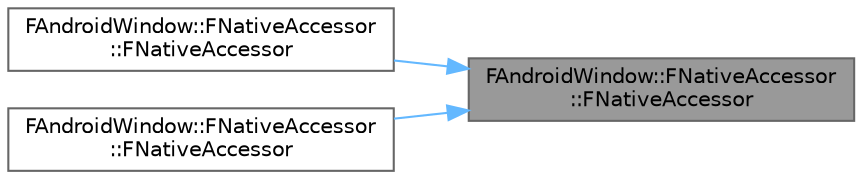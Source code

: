 digraph "FAndroidWindow::FNativeAccessor::FNativeAccessor"
{
 // INTERACTIVE_SVG=YES
 // LATEX_PDF_SIZE
  bgcolor="transparent";
  edge [fontname=Helvetica,fontsize=10,labelfontname=Helvetica,labelfontsize=10];
  node [fontname=Helvetica,fontsize=10,shape=box,height=0.2,width=0.4];
  rankdir="RL";
  Node1 [id="Node000001",label="FAndroidWindow::FNativeAccessor\l::FNativeAccessor",height=0.2,width=0.4,color="gray40", fillcolor="grey60", style="filled", fontcolor="black",tooltip=" "];
  Node1 -> Node2 [id="edge1_Node000001_Node000002",dir="back",color="steelblue1",style="solid",tooltip=" "];
  Node2 [id="Node000002",label="FAndroidWindow::FNativeAccessor\l::FNativeAccessor",height=0.2,width=0.4,color="grey40", fillcolor="white", style="filled",URL="$de/d0f/classFAndroidWindow_1_1FNativeAccessor.html#a8acbcd8f09d1379fa5b1d3a19b485772",tooltip=" "];
  Node1 -> Node3 [id="edge2_Node000001_Node000003",dir="back",color="steelblue1",style="solid",tooltip=" "];
  Node3 [id="Node000003",label="FAndroidWindow::FNativeAccessor\l::FNativeAccessor",height=0.2,width=0.4,color="grey40", fillcolor="white", style="filled",URL="$de/d0f/classFAndroidWindow_1_1FNativeAccessor.html#af62808359c9d4ef67692d1e2d7fc51f4",tooltip=" "];
}
